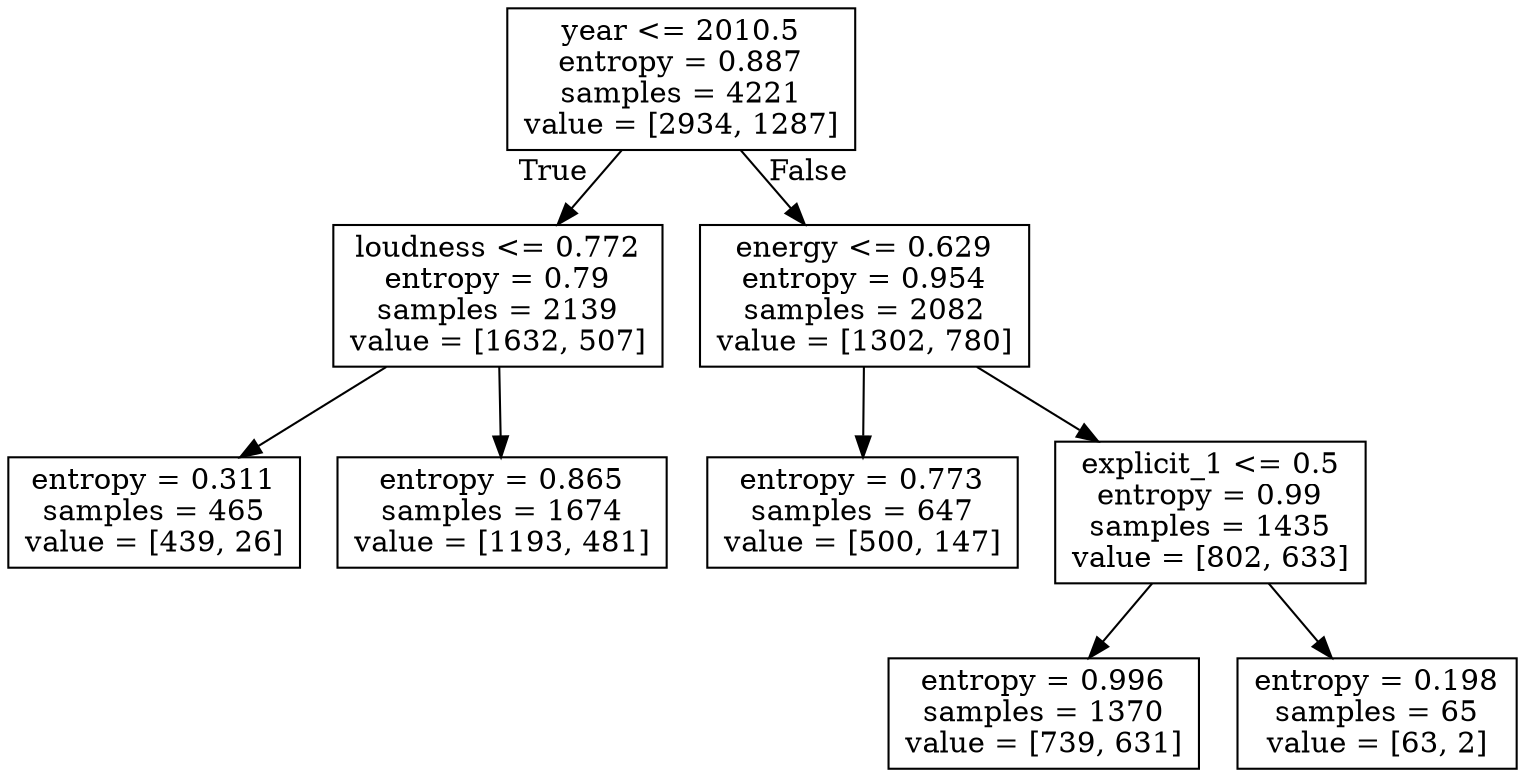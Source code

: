 digraph Tree {
node [shape=box] ;
0 [label="year <= 2010.5\nentropy = 0.887\nsamples = 4221\nvalue = [2934, 1287]"] ;
1 [label="loudness <= 0.772\nentropy = 0.79\nsamples = 2139\nvalue = [1632, 507]"] ;
0 -> 1 [labeldistance=2.5, labelangle=45, headlabel="True"] ;
2 [label="entropy = 0.311\nsamples = 465\nvalue = [439, 26]"] ;
1 -> 2 ;
3 [label="entropy = 0.865\nsamples = 1674\nvalue = [1193, 481]"] ;
1 -> 3 ;
4 [label="energy <= 0.629\nentropy = 0.954\nsamples = 2082\nvalue = [1302, 780]"] ;
0 -> 4 [labeldistance=2.5, labelangle=-45, headlabel="False"] ;
5 [label="entropy = 0.773\nsamples = 647\nvalue = [500, 147]"] ;
4 -> 5 ;
6 [label="explicit_1 <= 0.5\nentropy = 0.99\nsamples = 1435\nvalue = [802, 633]"] ;
4 -> 6 ;
7 [label="entropy = 0.996\nsamples = 1370\nvalue = [739, 631]"] ;
6 -> 7 ;
8 [label="entropy = 0.198\nsamples = 65\nvalue = [63, 2]"] ;
6 -> 8 ;
}
